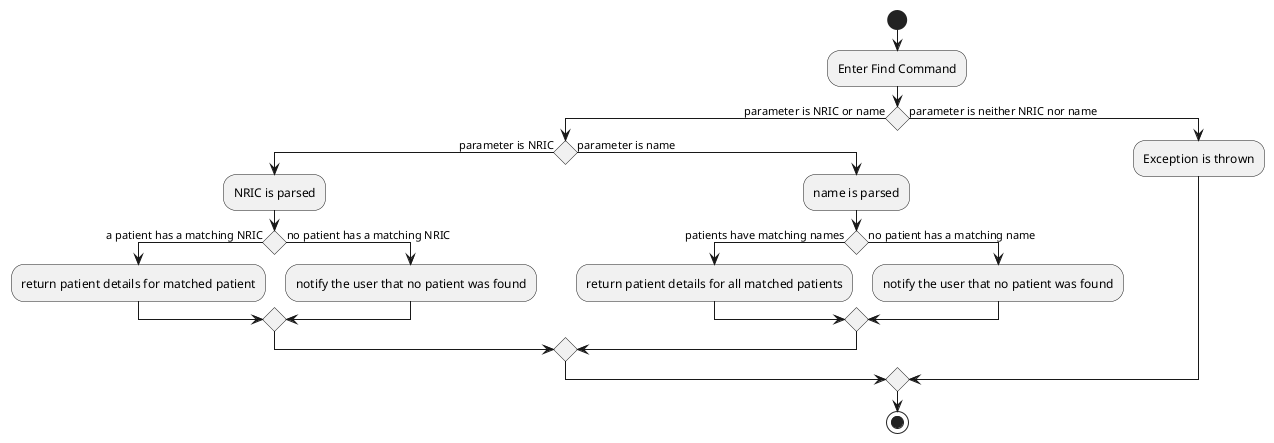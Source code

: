 @startuml
'https://plantuml.com/activity-diagram-beta

start
:Enter Find Command;

if () then (parameter is NRIC or name)
  if () then (parameter is NRIC)
    :NRIC is parsed;
    if () then (a patient has a matching NRIC)
    :return patient details for matched patient;
    else (no patient has a matching NRIC)
    :notify the user that no patient was found;
    endif

  else (parameter is name)
    :name is parsed;
    if () then (patients have matching names)
    :return patient details for all matched patients;
    else (no patient has a matching name)
    :notify the user that no patient was found;
    endif
  endif

else (parameter is neither NRIC nor name)
  :Exception is thrown;
endif

stop

@enduml
